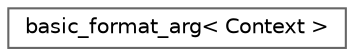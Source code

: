 digraph "类继承关系图"
{
 // LATEX_PDF_SIZE
  bgcolor="transparent";
  edge [fontname=Helvetica,fontsize=10,labelfontname=Helvetica,labelfontsize=10];
  node [fontname=Helvetica,fontsize=10,shape=box,height=0.2,width=0.4];
  rankdir="LR";
  Node0 [id="Node000000",label="basic_format_arg\< Context \>",height=0.2,width=0.4,color="grey40", fillcolor="white", style="filled",URL="$classbasic__format__arg.html",tooltip=" "];
}
